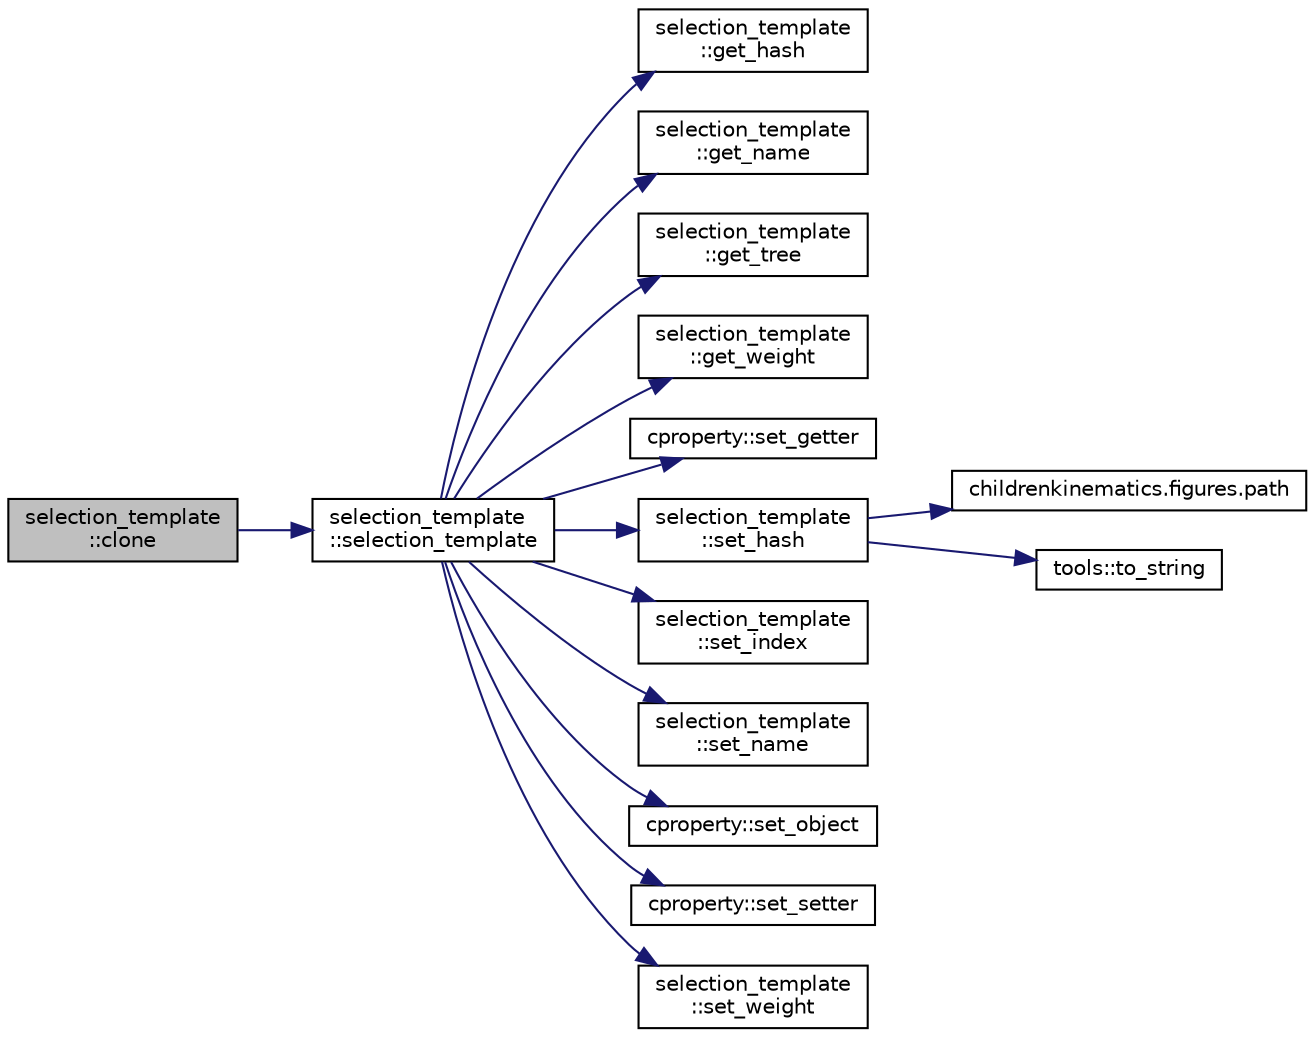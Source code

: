 digraph "selection_template::clone"
{
 // INTERACTIVE_SVG=YES
 // LATEX_PDF_SIZE
  edge [fontname="Helvetica",fontsize="10",labelfontname="Helvetica",labelfontsize="10"];
  node [fontname="Helvetica",fontsize="10",shape=record];
  rankdir="LR";
  Node1 [label="selection_template\l::clone",height=0.2,width=0.4,color="black", fillcolor="grey75", style="filled", fontcolor="black",tooltip=" "];
  Node1 -> Node2 [color="midnightblue",fontsize="10",style="solid",fontname="Helvetica"];
  Node2 [label="selection_template\l::selection_template",height=0.2,width=0.4,color="black", fillcolor="white", style="filled",URL="$classselection__template.html#a4562a7ab32d93b5f2ca8a232a244041c",tooltip=" "];
  Node2 -> Node3 [color="midnightblue",fontsize="10",style="solid",fontname="Helvetica"];
  Node3 [label="selection_template\l::get_hash",height=0.2,width=0.4,color="black", fillcolor="white", style="filled",URL="$classselection__template.html#a2f6cd45079e1fab94a163a38fbe005cd",tooltip=" "];
  Node2 -> Node4 [color="midnightblue",fontsize="10",style="solid",fontname="Helvetica"];
  Node4 [label="selection_template\l::get_name",height=0.2,width=0.4,color="black", fillcolor="white", style="filled",URL="$classselection__template.html#ad0d6fa60bf0da8796a718532c0288d04",tooltip=" "];
  Node2 -> Node5 [color="midnightblue",fontsize="10",style="solid",fontname="Helvetica"];
  Node5 [label="selection_template\l::get_tree",height=0.2,width=0.4,color="black", fillcolor="white", style="filled",URL="$classselection__template.html#a4e61c1d63afdff7a6428fbf4c6297166",tooltip=" "];
  Node2 -> Node6 [color="midnightblue",fontsize="10",style="solid",fontname="Helvetica"];
  Node6 [label="selection_template\l::get_weight",height=0.2,width=0.4,color="black", fillcolor="white", style="filled",URL="$classselection__template.html#ae04fb8767d15273f80c5343e2f73384b",tooltip=" "];
  Node2 -> Node7 [color="midnightblue",fontsize="10",style="solid",fontname="Helvetica"];
  Node7 [label="cproperty::set_getter",height=0.2,width=0.4,color="black", fillcolor="white", style="filled",URL="$classcproperty.html#a31b26b5ffb20bbf8d8ee38e0755a9819",tooltip=" "];
  Node2 -> Node8 [color="midnightblue",fontsize="10",style="solid",fontname="Helvetica"];
  Node8 [label="selection_template\l::set_hash",height=0.2,width=0.4,color="black", fillcolor="white", style="filled",URL="$classselection__template.html#acd31f17488bcf97dd8a5f1b3a7da1cdd",tooltip=" "];
  Node8 -> Node9 [color="midnightblue",fontsize="10",style="solid",fontname="Helvetica"];
  Node9 [label="childrenkinematics.figures.path",height=0.2,width=0.4,color="black", fillcolor="white", style="filled",URL="$namespacechildrenkinematics_1_1figures.html#a4b217acaa3fe7d5c60c04978cbf782dc",tooltip=" "];
  Node8 -> Node10 [color="midnightblue",fontsize="10",style="solid",fontname="Helvetica"];
  Node10 [label="tools::to_string",height=0.2,width=0.4,color="black", fillcolor="white", style="filled",URL="$classtools.html#afd037c109d75a9f119ec042e1ba922d9",tooltip="Converts a double value to a string with standard precision."];
  Node2 -> Node11 [color="midnightblue",fontsize="10",style="solid",fontname="Helvetica"];
  Node11 [label="selection_template\l::set_index",height=0.2,width=0.4,color="black", fillcolor="white", style="filled",URL="$classselection__template.html#a8951c34758d3410f9d931b6011c3cca2",tooltip=" "];
  Node2 -> Node12 [color="midnightblue",fontsize="10",style="solid",fontname="Helvetica"];
  Node12 [label="selection_template\l::set_name",height=0.2,width=0.4,color="black", fillcolor="white", style="filled",URL="$classselection__template.html#a19244d585754db14326c126a98000899",tooltip=" "];
  Node2 -> Node13 [color="midnightblue",fontsize="10",style="solid",fontname="Helvetica"];
  Node13 [label="cproperty::set_object",height=0.2,width=0.4,color="black", fillcolor="white", style="filled",URL="$classcproperty.html#a41a70e8e01c9b1a20b94d2dbf1a6b214",tooltip=" "];
  Node2 -> Node14 [color="midnightblue",fontsize="10",style="solid",fontname="Helvetica"];
  Node14 [label="cproperty::set_setter",height=0.2,width=0.4,color="black", fillcolor="white", style="filled",URL="$classcproperty.html#af4583ba4cf4ebc53f870a2de8f110da7",tooltip=" "];
  Node2 -> Node15 [color="midnightblue",fontsize="10",style="solid",fontname="Helvetica"];
  Node15 [label="selection_template\l::set_weight",height=0.2,width=0.4,color="black", fillcolor="white", style="filled",URL="$classselection__template.html#aa95e812106c1a933f1b65e82557939d3",tooltip=" "];
}

